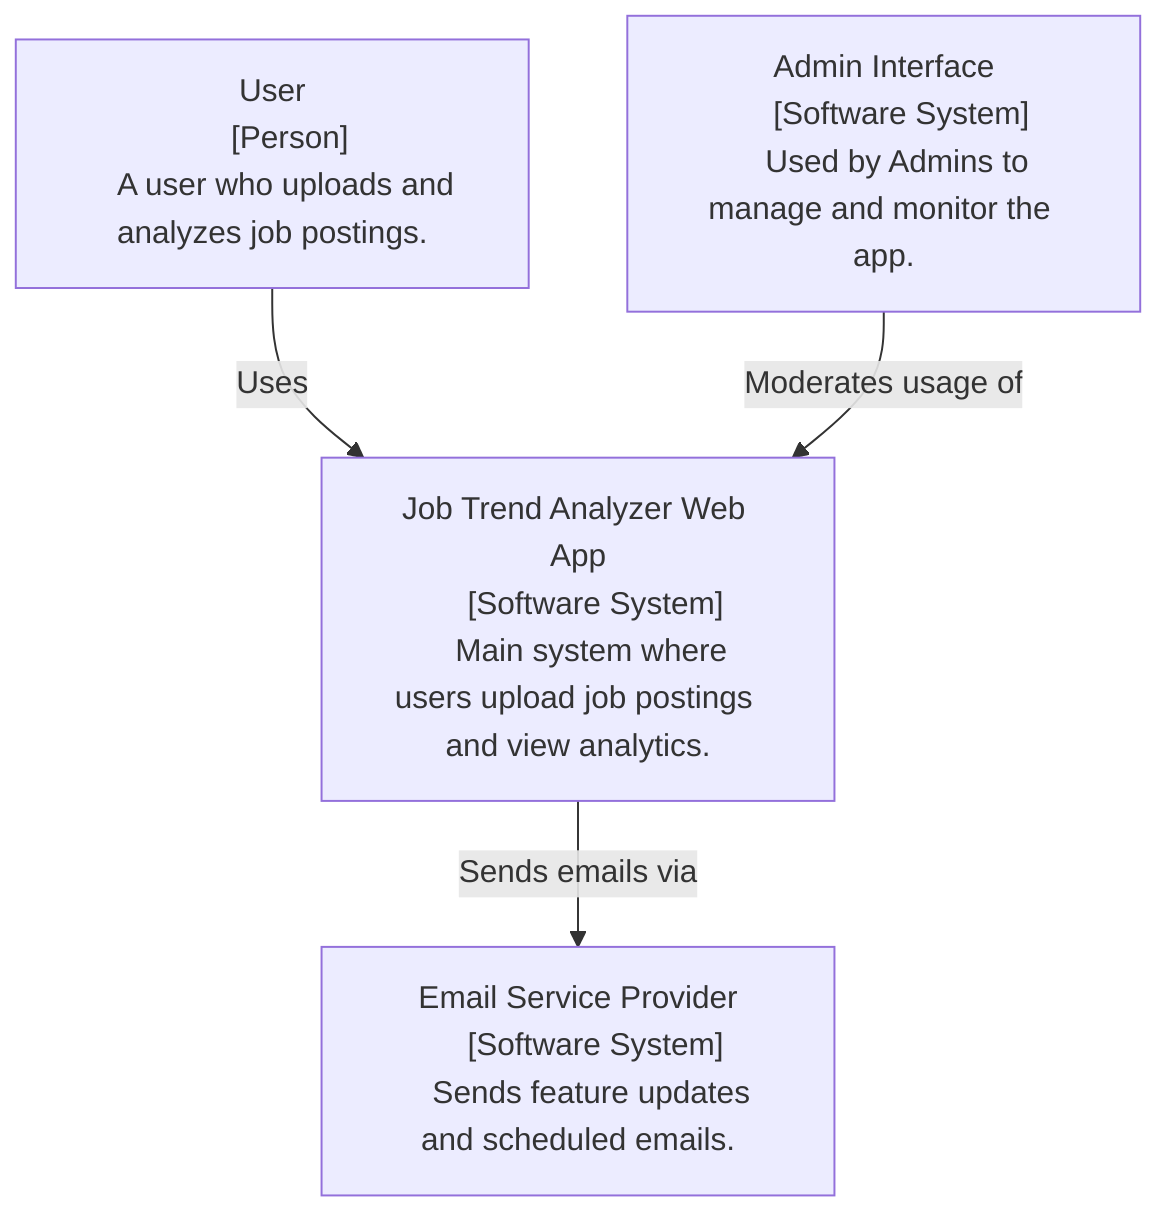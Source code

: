 graph TD
    %% Users
    User["User
    [Person]
    A user who uploads and analyzes job postings."]


    %% Core System
    JTA["Job Trend Analyzer Web App
    [Software System]
    Main system where users upload job postings and view analytics."]

    %% Supporting Systems
    Email["Email Service Provider
    [Software System]
    Sends feature updates and scheduled emails."]
    AdminPanel["Admin Interface
    [Software System]
    Used by Admins to manage and monitor the app."]

    %% Connections
    User -->|Uses| JTA
    AdminPanel -->|Moderates usage of| JTA
    JTA -->|Sends emails via| Email